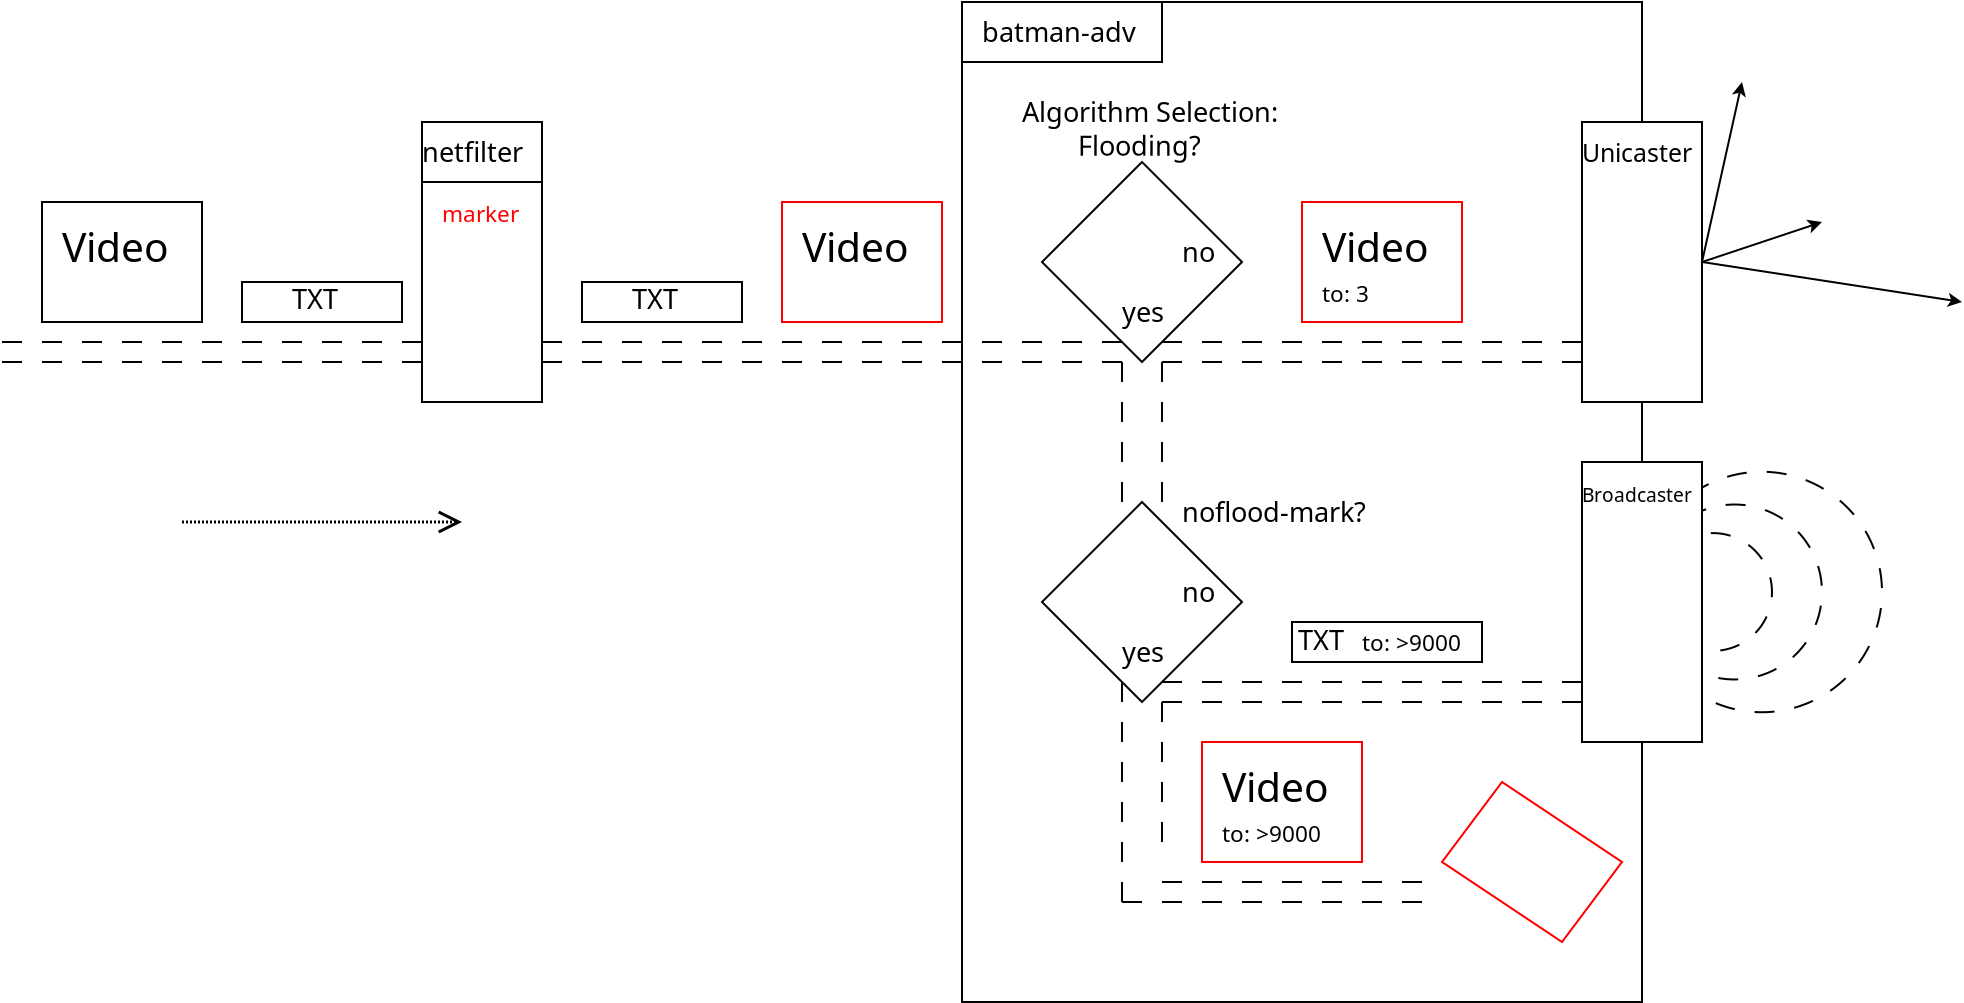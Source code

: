 <?xml version="1.0" encoding="UTF-8"?>
<dia:diagram xmlns:dia="http://www.lysator.liu.se/~alla/dia/">
  <dia:layer name="batman-adv" visible="true" connectable="true">
    <dia:object type="Standard - Box" version="0" id="O0">
      <dia:attribute name="obj_pos">
        <dia:point val="39,13"/>
      </dia:attribute>
      <dia:attribute name="obj_bb">
        <dia:rectangle val="38.95,12.95;47.05,19.05"/>
      </dia:attribute>
      <dia:attribute name="elem_corner">
        <dia:point val="39,13"/>
      </dia:attribute>
      <dia:attribute name="elem_width">
        <dia:real val="8"/>
      </dia:attribute>
      <dia:attribute name="elem_height">
        <dia:real val="6"/>
      </dia:attribute>
      <dia:attribute name="border_color">
        <dia:color val="#ff0000ff"/>
      </dia:attribute>
      <dia:attribute name="show_background">
        <dia:boolean val="true"/>
      </dia:attribute>
    </dia:object>
    <dia:object type="Standard - Arc" version="0" id="O1">
      <dia:attribute name="obj_pos">
        <dia:point val="84,35"/>
      </dia:attribute>
      <dia:attribute name="obj_bb">
        <dia:rectangle val="83.95,29.506;88.55,35.494"/>
      </dia:attribute>
      <dia:attribute name="conn_endpoints">
        <dia:point val="84,35"/>
        <dia:point val="84,30"/>
      </dia:attribute>
      <dia:attribute name="curve_distance">
        <dia:real val="4.5"/>
      </dia:attribute>
      <dia:attribute name="line_style">
        <dia:enum val="1"/>
      </dia:attribute>
    </dia:object>
    <dia:object type="Standard - Arc" version="0" id="O2">
      <dia:attribute name="obj_pos">
        <dia:point val="84,36"/>
      </dia:attribute>
      <dia:attribute name="obj_bb">
        <dia:rectangle val="83.95,28.075;91.05,36.925"/>
      </dia:attribute>
      <dia:attribute name="conn_endpoints">
        <dia:point val="84,36"/>
        <dia:point val="84,29"/>
      </dia:attribute>
      <dia:attribute name="curve_distance">
        <dia:real val="7"/>
      </dia:attribute>
      <dia:attribute name="line_style">
        <dia:enum val="1"/>
      </dia:attribute>
    </dia:object>
    <dia:object type="Standard - Arc" version="0" id="O3">
      <dia:attribute name="obj_pos">
        <dia:point val="84,37"/>
      </dia:attribute>
      <dia:attribute name="obj_bb">
        <dia:rectangle val="83.95,26.438;94.05,38.562"/>
      </dia:attribute>
      <dia:attribute name="conn_endpoints">
        <dia:point val="84,37"/>
        <dia:point val="84,28"/>
      </dia:attribute>
      <dia:attribute name="curve_distance">
        <dia:real val="10"/>
      </dia:attribute>
      <dia:attribute name="line_style">
        <dia:enum val="1"/>
      </dia:attribute>
    </dia:object>
    <dia:object type="Standard - Box" version="0" id="O4">
      <dia:attribute name="obj_pos">
        <dia:point val="48,3"/>
      </dia:attribute>
      <dia:attribute name="obj_bb">
        <dia:rectangle val="47.95,2.95;82.05,53.05"/>
      </dia:attribute>
      <dia:attribute name="elem_corner">
        <dia:point val="48,3"/>
      </dia:attribute>
      <dia:attribute name="elem_width">
        <dia:real val="34"/>
      </dia:attribute>
      <dia:attribute name="elem_height">
        <dia:real val="50"/>
      </dia:attribute>
      <dia:attribute name="show_background">
        <dia:boolean val="false"/>
      </dia:attribute>
    </dia:object>
    <dia:object type="Standard - Text" version="1" id="O5">
      <dia:attribute name="obj_pos">
        <dia:point val="65,28"/>
      </dia:attribute>
      <dia:attribute name="obj_bb">
        <dia:rectangle val="65,27.405;65,28.152"/>
      </dia:attribute>
      <dia:attribute name="text">
        <dia:composite type="text">
          <dia:attribute name="string">
            <dia:string>##</dia:string>
          </dia:attribute>
          <dia:attribute name="font">
            <dia:font family="sans" style="0" name="Helvetica"/>
          </dia:attribute>
          <dia:attribute name="height">
            <dia:real val="0.8"/>
          </dia:attribute>
          <dia:attribute name="pos">
            <dia:point val="65,28"/>
          </dia:attribute>
          <dia:attribute name="color">
            <dia:color val="#000000ff"/>
          </dia:attribute>
          <dia:attribute name="alignment">
            <dia:enum val="0"/>
          </dia:attribute>
        </dia:composite>
      </dia:attribute>
      <dia:attribute name="valign">
        <dia:enum val="3"/>
      </dia:attribute>
      <dia:connections>
        <dia:connection handle="0" to="O4" connection="8"/>
      </dia:connections>
    </dia:object>
    <dia:object type="Standard - Box" version="0" id="O6">
      <dia:attribute name="obj_pos">
        <dia:point val="21,9"/>
      </dia:attribute>
      <dia:attribute name="obj_bb">
        <dia:rectangle val="20.95,8.95;27.05,23.05"/>
      </dia:attribute>
      <dia:attribute name="elem_corner">
        <dia:point val="21,9"/>
      </dia:attribute>
      <dia:attribute name="elem_width">
        <dia:real val="6"/>
      </dia:attribute>
      <dia:attribute name="elem_height">
        <dia:real val="14"/>
      </dia:attribute>
      <dia:attribute name="show_background">
        <dia:boolean val="true"/>
      </dia:attribute>
    </dia:object>
    <dia:object type="Standard - Box" version="0" id="O7">
      <dia:attribute name="obj_pos">
        <dia:point val="79,9"/>
      </dia:attribute>
      <dia:attribute name="obj_bb">
        <dia:rectangle val="78.95,8.95;85.05,23.05"/>
      </dia:attribute>
      <dia:attribute name="elem_corner">
        <dia:point val="79,9"/>
      </dia:attribute>
      <dia:attribute name="elem_width">
        <dia:real val="6"/>
      </dia:attribute>
      <dia:attribute name="elem_height">
        <dia:real val="14"/>
      </dia:attribute>
      <dia:attribute name="show_background">
        <dia:boolean val="true"/>
      </dia:attribute>
    </dia:object>
    <dia:object type="Standard - Box" version="0" id="O8">
      <dia:attribute name="obj_pos">
        <dia:point val="79,26"/>
      </dia:attribute>
      <dia:attribute name="obj_bb">
        <dia:rectangle val="78.95,25.95;85.05,40.05"/>
      </dia:attribute>
      <dia:attribute name="elem_corner">
        <dia:point val="79,26"/>
      </dia:attribute>
      <dia:attribute name="elem_width">
        <dia:real val="6"/>
      </dia:attribute>
      <dia:attribute name="elem_height">
        <dia:real val="14"/>
      </dia:attribute>
      <dia:attribute name="show_background">
        <dia:boolean val="true"/>
      </dia:attribute>
    </dia:object>
    <dia:object type="Standard - Box" version="0" id="O9">
      <dia:attribute name="obj_pos">
        <dia:point val="65,13"/>
      </dia:attribute>
      <dia:attribute name="obj_bb">
        <dia:rectangle val="64.95,12.95;73.05,19.05"/>
      </dia:attribute>
      <dia:attribute name="elem_corner">
        <dia:point val="65,13"/>
      </dia:attribute>
      <dia:attribute name="elem_width">
        <dia:real val="8"/>
      </dia:attribute>
      <dia:attribute name="elem_height">
        <dia:real val="6"/>
      </dia:attribute>
      <dia:attribute name="border_color">
        <dia:color val="#ff0000ff"/>
      </dia:attribute>
      <dia:attribute name="show_background">
        <dia:boolean val="true"/>
      </dia:attribute>
    </dia:object>
    <dia:object type="Standard - Box" version="0" id="O10">
      <dia:attribute name="obj_pos">
        <dia:point val="60,40"/>
      </dia:attribute>
      <dia:attribute name="obj_bb">
        <dia:rectangle val="59.95,39.95;68.05,46.05"/>
      </dia:attribute>
      <dia:attribute name="elem_corner">
        <dia:point val="60,40"/>
      </dia:attribute>
      <dia:attribute name="elem_width">
        <dia:real val="8"/>
      </dia:attribute>
      <dia:attribute name="elem_height">
        <dia:real val="6"/>
      </dia:attribute>
      <dia:attribute name="border_color">
        <dia:color val="#ff0000ff"/>
      </dia:attribute>
      <dia:attribute name="show_background">
        <dia:boolean val="true"/>
      </dia:attribute>
    </dia:object>
  </dia:layer>
  <dia:layer name="Background" visible="true" connectable="true" active="true">
    <dia:object type="Standard - Box" version="0" id="O11">
      <dia:attribute name="obj_pos">
        <dia:point val="2,13"/>
      </dia:attribute>
      <dia:attribute name="obj_bb">
        <dia:rectangle val="1.95,12.95;10.05,19.05"/>
      </dia:attribute>
      <dia:attribute name="elem_corner">
        <dia:point val="2,13"/>
      </dia:attribute>
      <dia:attribute name="elem_width">
        <dia:real val="8"/>
      </dia:attribute>
      <dia:attribute name="elem_height">
        <dia:real val="6"/>
      </dia:attribute>
      <dia:attribute name="show_background">
        <dia:boolean val="true"/>
      </dia:attribute>
    </dia:object>
    <dia:object type="Standard - Box" version="0" id="O12">
      <dia:attribute name="obj_pos">
        <dia:point val="48,3"/>
      </dia:attribute>
      <dia:attribute name="obj_bb">
        <dia:rectangle val="47.95,2.95;58.05,6.05"/>
      </dia:attribute>
      <dia:attribute name="elem_corner">
        <dia:point val="48,3"/>
      </dia:attribute>
      <dia:attribute name="elem_width">
        <dia:real val="10"/>
      </dia:attribute>
      <dia:attribute name="elem_height">
        <dia:real val="3"/>
      </dia:attribute>
      <dia:attribute name="show_background">
        <dia:boolean val="true"/>
      </dia:attribute>
    </dia:object>
    <dia:object type="Standard - Line" version="0" id="O13">
      <dia:attribute name="obj_pos">
        <dia:point val="0,20"/>
      </dia:attribute>
      <dia:attribute name="obj_bb">
        <dia:rectangle val="-0.05,19.95;21.05,20.05"/>
      </dia:attribute>
      <dia:attribute name="conn_endpoints">
        <dia:point val="0,20"/>
        <dia:point val="21,20"/>
      </dia:attribute>
      <dia:attribute name="numcp">
        <dia:int val="1"/>
      </dia:attribute>
      <dia:attribute name="line_style">
        <dia:enum val="1"/>
      </dia:attribute>
    </dia:object>
    <dia:object type="Standard - Line" version="0" id="O14">
      <dia:attribute name="obj_pos">
        <dia:point val="0,21"/>
      </dia:attribute>
      <dia:attribute name="obj_bb">
        <dia:rectangle val="-0.05,20.95;21.05,21.05"/>
      </dia:attribute>
      <dia:attribute name="conn_endpoints">
        <dia:point val="0,21"/>
        <dia:point val="21,21"/>
      </dia:attribute>
      <dia:attribute name="numcp">
        <dia:int val="1"/>
      </dia:attribute>
      <dia:attribute name="line_style">
        <dia:enum val="1"/>
      </dia:attribute>
    </dia:object>
    <dia:object type="Standard - Polygon" version="0" id="O15">
      <dia:attribute name="obj_pos">
        <dia:point val="72,46"/>
      </dia:attribute>
      <dia:attribute name="obj_bb">
        <dia:rectangle val="71.928,41.932;81.072,50.068"/>
      </dia:attribute>
      <dia:attribute name="poly_points">
        <dia:point val="72,46"/>
        <dia:point val="78,50"/>
        <dia:point val="81,46"/>
        <dia:point val="75,42"/>
      </dia:attribute>
      <dia:attribute name="line_color">
        <dia:color val="#ff0000ff"/>
      </dia:attribute>
      <dia:attribute name="show_background">
        <dia:boolean val="true"/>
      </dia:attribute>
    </dia:object>
    <dia:object type="Standard - Text" version="1" id="O16">
      <dia:attribute name="obj_pos">
        <dia:point val="40,16"/>
      </dia:attribute>
      <dia:attribute name="obj_bb">
        <dia:rectangle val="40,14.113;45.693,16.48"/>
      </dia:attribute>
      <dia:attribute name="text">
        <dia:composite type="text">
          <dia:attribute name="string">
            <dia:string>#Video#</dia:string>
          </dia:attribute>
          <dia:attribute name="font">
            <dia:font family="sans" style="0" name="Helvetica"/>
          </dia:attribute>
          <dia:attribute name="height">
            <dia:real val="2.54"/>
          </dia:attribute>
          <dia:attribute name="pos">
            <dia:point val="40,16"/>
          </dia:attribute>
          <dia:attribute name="color">
            <dia:color val="#000000ff"/>
          </dia:attribute>
          <dia:attribute name="alignment">
            <dia:enum val="0"/>
          </dia:attribute>
        </dia:composite>
      </dia:attribute>
      <dia:attribute name="valign">
        <dia:enum val="3"/>
      </dia:attribute>
    </dia:object>
    <dia:object type="Standard - Line" version="0" id="O17">
      <dia:attribute name="obj_pos">
        <dia:point val="85,16"/>
      </dia:attribute>
      <dia:attribute name="obj_bb">
        <dia:rectangle val="84.94,6.94;87.196,16.06"/>
      </dia:attribute>
      <dia:attribute name="conn_endpoints">
        <dia:point val="85,16"/>
        <dia:point val="87,7"/>
      </dia:attribute>
      <dia:attribute name="numcp">
        <dia:int val="1"/>
      </dia:attribute>
      <dia:attribute name="end_arrow">
        <dia:enum val="22"/>
      </dia:attribute>
      <dia:attribute name="end_arrow_length">
        <dia:real val="0.5"/>
      </dia:attribute>
      <dia:attribute name="end_arrow_width">
        <dia:real val="0.5"/>
      </dia:attribute>
      <dia:connections>
        <dia:connection handle="0" to="O7" connection="4"/>
      </dia:connections>
    </dia:object>
    <dia:object type="Standard - Line" version="0" id="O18">
      <dia:attribute name="obj_pos">
        <dia:point val="85,16"/>
      </dia:attribute>
      <dia:attribute name="obj_bb">
        <dia:rectangle val="84.937,13.886;91.063,16.063"/>
      </dia:attribute>
      <dia:attribute name="conn_endpoints">
        <dia:point val="85,16"/>
        <dia:point val="91,14"/>
      </dia:attribute>
      <dia:attribute name="numcp">
        <dia:int val="1"/>
      </dia:attribute>
      <dia:attribute name="end_arrow">
        <dia:enum val="22"/>
      </dia:attribute>
      <dia:attribute name="end_arrow_length">
        <dia:real val="0.5"/>
      </dia:attribute>
      <dia:attribute name="end_arrow_width">
        <dia:real val="0.5"/>
      </dia:attribute>
      <dia:connections>
        <dia:connection handle="0" to="O7" connection="4"/>
      </dia:connections>
    </dia:object>
    <dia:object type="Standard - Line" version="0" id="O19">
      <dia:attribute name="obj_pos">
        <dia:point val="85,16"/>
      </dia:attribute>
      <dia:attribute name="obj_bb">
        <dia:rectangle val="84.943,15.943;98.057,18.248"/>
      </dia:attribute>
      <dia:attribute name="conn_endpoints">
        <dia:point val="85,16"/>
        <dia:point val="98,18"/>
      </dia:attribute>
      <dia:attribute name="numcp">
        <dia:int val="1"/>
      </dia:attribute>
      <dia:attribute name="end_arrow">
        <dia:enum val="22"/>
      </dia:attribute>
      <dia:attribute name="end_arrow_length">
        <dia:real val="0.5"/>
      </dia:attribute>
      <dia:attribute name="end_arrow_width">
        <dia:real val="0.5"/>
      </dia:attribute>
      <dia:connections>
        <dia:connection handle="0" to="O7" connection="4"/>
      </dia:connections>
    </dia:object>
    <dia:object type="Standard - Polygon" version="0" id="O20">
      <dia:attribute name="obj_pos">
        <dia:point val="52,16"/>
      </dia:attribute>
      <dia:attribute name="obj_bb">
        <dia:rectangle val="51.929,10.929;62.071,21.071"/>
      </dia:attribute>
      <dia:attribute name="poly_points">
        <dia:point val="52,16"/>
        <dia:point val="57,21"/>
        <dia:point val="62,16"/>
        <dia:point val="57,11"/>
      </dia:attribute>
      <dia:attribute name="show_background">
        <dia:boolean val="true"/>
      </dia:attribute>
    </dia:object>
    <dia:object type="Standard - Text" version="1" id="O21">
      <dia:attribute name="obj_pos">
        <dia:point val="51,9"/>
      </dia:attribute>
      <dia:attribute name="obj_bb">
        <dia:rectangle val="51,7.703;64.807,11.092"/>
      </dia:attribute>
      <dia:attribute name="text">
        <dia:composite type="text">
          <dia:attribute name="string">
            <dia:string>#Algorithm Selection:
        Flooding?#</dia:string>
          </dia:attribute>
          <dia:attribute name="font">
            <dia:font family="sans" style="0" name="Helvetica"/>
          </dia:attribute>
          <dia:attribute name="height">
            <dia:real val="1.693"/>
          </dia:attribute>
          <dia:attribute name="pos">
            <dia:point val="51,9"/>
          </dia:attribute>
          <dia:attribute name="color">
            <dia:color val="#000000ff"/>
          </dia:attribute>
          <dia:attribute name="alignment">
            <dia:enum val="0"/>
          </dia:attribute>
        </dia:composite>
      </dia:attribute>
      <dia:attribute name="valign">
        <dia:enum val="3"/>
      </dia:attribute>
    </dia:object>
    <dia:object type="Standard - Line" version="0" id="O22">
      <dia:attribute name="obj_pos">
        <dia:point val="27,20"/>
      </dia:attribute>
      <dia:attribute name="obj_bb">
        <dia:rectangle val="26.95,19.95;56.05,20.05"/>
      </dia:attribute>
      <dia:attribute name="conn_endpoints">
        <dia:point val="27,20"/>
        <dia:point val="56,20"/>
      </dia:attribute>
      <dia:attribute name="numcp">
        <dia:int val="1"/>
      </dia:attribute>
      <dia:attribute name="line_style">
        <dia:enum val="1"/>
      </dia:attribute>
    </dia:object>
    <dia:object type="Standard - Line" version="0" id="O23">
      <dia:attribute name="obj_pos">
        <dia:point val="27,21"/>
      </dia:attribute>
      <dia:attribute name="obj_bb">
        <dia:rectangle val="26.95,20.95;56.05,21.05"/>
      </dia:attribute>
      <dia:attribute name="conn_endpoints">
        <dia:point val="27,21"/>
        <dia:point val="56,21"/>
      </dia:attribute>
      <dia:attribute name="numcp">
        <dia:int val="1"/>
      </dia:attribute>
      <dia:attribute name="line_style">
        <dia:enum val="1"/>
      </dia:attribute>
    </dia:object>
    <dia:object type="Standard - Line" version="0" id="O24">
      <dia:attribute name="obj_pos">
        <dia:point val="58,21"/>
      </dia:attribute>
      <dia:attribute name="obj_bb">
        <dia:rectangle val="57.95,20.95;79.05,21.05"/>
      </dia:attribute>
      <dia:attribute name="conn_endpoints">
        <dia:point val="58,21"/>
        <dia:point val="79,21"/>
      </dia:attribute>
      <dia:attribute name="numcp">
        <dia:int val="1"/>
      </dia:attribute>
      <dia:attribute name="line_style">
        <dia:enum val="1"/>
      </dia:attribute>
    </dia:object>
    <dia:object type="Standard - Line" version="0" id="O25">
      <dia:attribute name="obj_pos">
        <dia:point val="58,20"/>
      </dia:attribute>
      <dia:attribute name="obj_bb">
        <dia:rectangle val="57.95,19.95;79.05,20.05"/>
      </dia:attribute>
      <dia:attribute name="conn_endpoints">
        <dia:point val="58,20"/>
        <dia:point val="79,20"/>
      </dia:attribute>
      <dia:attribute name="numcp">
        <dia:int val="1"/>
      </dia:attribute>
      <dia:attribute name="line_style">
        <dia:enum val="1"/>
      </dia:attribute>
    </dia:object>
    <dia:object type="Standard - Text" version="1" id="O26">
      <dia:attribute name="obj_pos">
        <dia:point val="21,11"/>
      </dia:attribute>
      <dia:attribute name="obj_bb">
        <dia:rectangle val="21,9.742;26.37,11.32"/>
      </dia:attribute>
      <dia:attribute name="text">
        <dia:composite type="text">
          <dia:attribute name="string">
            <dia:string>#netfilter#</dia:string>
          </dia:attribute>
          <dia:attribute name="font">
            <dia:font family="sans" style="0" name="Helvetica"/>
          </dia:attribute>
          <dia:attribute name="height">
            <dia:real val="1.693"/>
          </dia:attribute>
          <dia:attribute name="pos">
            <dia:point val="21,11"/>
          </dia:attribute>
          <dia:attribute name="color">
            <dia:color val="#000000ff"/>
          </dia:attribute>
          <dia:attribute name="alignment">
            <dia:enum val="0"/>
          </dia:attribute>
        </dia:composite>
      </dia:attribute>
      <dia:attribute name="valign">
        <dia:enum val="3"/>
      </dia:attribute>
    </dia:object>
    <dia:object type="Standard - Text" version="1" id="O27">
      <dia:attribute name="obj_pos">
        <dia:point val="59,16"/>
      </dia:attribute>
      <dia:attribute name="obj_bb">
        <dia:rectangle val="59,14.742;60.688,16.32"/>
      </dia:attribute>
      <dia:attribute name="text">
        <dia:composite type="text">
          <dia:attribute name="string">
            <dia:string>#no#</dia:string>
          </dia:attribute>
          <dia:attribute name="font">
            <dia:font family="sans" style="0" name="Helvetica"/>
          </dia:attribute>
          <dia:attribute name="height">
            <dia:real val="1.693"/>
          </dia:attribute>
          <dia:attribute name="pos">
            <dia:point val="59,16"/>
          </dia:attribute>
          <dia:attribute name="color">
            <dia:color val="#000000ff"/>
          </dia:attribute>
          <dia:attribute name="alignment">
            <dia:enum val="0"/>
          </dia:attribute>
        </dia:composite>
      </dia:attribute>
      <dia:attribute name="valign">
        <dia:enum val="3"/>
      </dia:attribute>
    </dia:object>
    <dia:object type="Standard - Text" version="1" id="O28">
      <dia:attribute name="obj_pos">
        <dia:point val="56,19"/>
      </dia:attribute>
      <dia:attribute name="obj_bb">
        <dia:rectangle val="56,17.703;58.379,19.399"/>
      </dia:attribute>
      <dia:attribute name="text">
        <dia:composite type="text">
          <dia:attribute name="string">
            <dia:string>#yes#</dia:string>
          </dia:attribute>
          <dia:attribute name="font">
            <dia:font family="sans" style="0" name="Helvetica"/>
          </dia:attribute>
          <dia:attribute name="height">
            <dia:real val="1.693"/>
          </dia:attribute>
          <dia:attribute name="pos">
            <dia:point val="56,19"/>
          </dia:attribute>
          <dia:attribute name="color">
            <dia:color val="#000000ff"/>
          </dia:attribute>
          <dia:attribute name="alignment">
            <dia:enum val="0"/>
          </dia:attribute>
        </dia:composite>
      </dia:attribute>
      <dia:attribute name="valign">
        <dia:enum val="3"/>
      </dia:attribute>
    </dia:object>
    <dia:object type="Standard - Polygon" version="0" id="O29">
      <dia:attribute name="obj_pos">
        <dia:point val="52,33"/>
      </dia:attribute>
      <dia:attribute name="obj_bb">
        <dia:rectangle val="51.929,27.929;62.071,38.071"/>
      </dia:attribute>
      <dia:attribute name="poly_points">
        <dia:point val="52,33"/>
        <dia:point val="57,38"/>
        <dia:point val="62,33"/>
        <dia:point val="57,28"/>
      </dia:attribute>
      <dia:attribute name="show_background">
        <dia:boolean val="true"/>
      </dia:attribute>
    </dia:object>
    <dia:object type="Standard - Line" version="0" id="O30">
      <dia:attribute name="obj_pos">
        <dia:point val="58,37"/>
      </dia:attribute>
      <dia:attribute name="obj_bb">
        <dia:rectangle val="57.95,36.95;79.05,37.05"/>
      </dia:attribute>
      <dia:attribute name="conn_endpoints">
        <dia:point val="58,37"/>
        <dia:point val="79,37"/>
      </dia:attribute>
      <dia:attribute name="numcp">
        <dia:int val="1"/>
      </dia:attribute>
      <dia:attribute name="line_style">
        <dia:enum val="1"/>
      </dia:attribute>
    </dia:object>
    <dia:object type="Standard - Line" version="0" id="O31">
      <dia:attribute name="obj_pos">
        <dia:point val="58,38"/>
      </dia:attribute>
      <dia:attribute name="obj_bb">
        <dia:rectangle val="57.95,37.95;79.05,38.05"/>
      </dia:attribute>
      <dia:attribute name="conn_endpoints">
        <dia:point val="58,38"/>
        <dia:point val="79,38"/>
      </dia:attribute>
      <dia:attribute name="numcp">
        <dia:int val="1"/>
      </dia:attribute>
      <dia:attribute name="line_style">
        <dia:enum val="1"/>
      </dia:attribute>
    </dia:object>
    <dia:object type="Standard - Line" version="0" id="O32">
      <dia:attribute name="obj_pos">
        <dia:point val="56,48"/>
      </dia:attribute>
      <dia:attribute name="obj_bb">
        <dia:rectangle val="55.95,47.95;71.05,48.05"/>
      </dia:attribute>
      <dia:attribute name="conn_endpoints">
        <dia:point val="56,48"/>
        <dia:point val="71,48"/>
      </dia:attribute>
      <dia:attribute name="numcp">
        <dia:int val="1"/>
      </dia:attribute>
      <dia:attribute name="line_style">
        <dia:enum val="1"/>
      </dia:attribute>
    </dia:object>
    <dia:object type="Standard - Line" version="0" id="O33">
      <dia:attribute name="obj_pos">
        <dia:point val="58,47"/>
      </dia:attribute>
      <dia:attribute name="obj_bb">
        <dia:rectangle val="57.95,46.95;71.05,47.05"/>
      </dia:attribute>
      <dia:attribute name="conn_endpoints">
        <dia:point val="58,47"/>
        <dia:point val="71,47"/>
      </dia:attribute>
      <dia:attribute name="numcp">
        <dia:int val="1"/>
      </dia:attribute>
      <dia:attribute name="line_style">
        <dia:enum val="1"/>
      </dia:attribute>
    </dia:object>
    <dia:object type="Standard - Text" version="1" id="O34">
      <dia:attribute name="obj_pos">
        <dia:point val="79,11"/>
      </dia:attribute>
      <dia:attribute name="obj_bb">
        <dia:rectangle val="79,9.845;84.897,11.295"/>
      </dia:attribute>
      <dia:attribute name="text">
        <dia:composite type="text">
          <dia:attribute name="string">
            <dia:string>#Unicaster#</dia:string>
          </dia:attribute>
          <dia:attribute name="font">
            <dia:font family="sans" style="0" name="Helvetica"/>
          </dia:attribute>
          <dia:attribute name="height">
            <dia:real val="1.552"/>
          </dia:attribute>
          <dia:attribute name="pos">
            <dia:point val="79,11"/>
          </dia:attribute>
          <dia:attribute name="color">
            <dia:color val="#000000ff"/>
          </dia:attribute>
          <dia:attribute name="alignment">
            <dia:enum val="0"/>
          </dia:attribute>
        </dia:composite>
      </dia:attribute>
      <dia:attribute name="valign">
        <dia:enum val="3"/>
      </dia:attribute>
    </dia:object>
    <dia:object type="Standard - Text" version="1" id="O35">
      <dia:attribute name="obj_pos">
        <dia:point val="79,28"/>
      </dia:attribute>
      <dia:attribute name="obj_bb">
        <dia:rectangle val="79,27.108;84.793,28.227"/>
      </dia:attribute>
      <dia:attribute name="text">
        <dia:composite type="text">
          <dia:attribute name="string">
            <dia:string>#Broadcaster#</dia:string>
          </dia:attribute>
          <dia:attribute name="font">
            <dia:font family="sans" style="0" name="Helvetica"/>
          </dia:attribute>
          <dia:attribute name="height">
            <dia:real val="1.199"/>
          </dia:attribute>
          <dia:attribute name="pos">
            <dia:point val="79,28"/>
          </dia:attribute>
          <dia:attribute name="color">
            <dia:color val="#000000ff"/>
          </dia:attribute>
          <dia:attribute name="alignment">
            <dia:enum val="0"/>
          </dia:attribute>
        </dia:composite>
      </dia:attribute>
      <dia:attribute name="valign">
        <dia:enum val="3"/>
      </dia:attribute>
    </dia:object>
    <dia:object type="Standard - Line" version="0" id="O36">
      <dia:attribute name="obj_pos">
        <dia:point val="56,21"/>
      </dia:attribute>
      <dia:attribute name="obj_bb">
        <dia:rectangle val="55.95,20.95;56.05,29.05"/>
      </dia:attribute>
      <dia:attribute name="conn_endpoints">
        <dia:point val="56,21"/>
        <dia:point val="56,29"/>
      </dia:attribute>
      <dia:attribute name="numcp">
        <dia:int val="1"/>
      </dia:attribute>
      <dia:attribute name="line_style">
        <dia:enum val="1"/>
      </dia:attribute>
    </dia:object>
    <dia:object type="Standard - Line" version="0" id="O37">
      <dia:attribute name="obj_pos">
        <dia:point val="58,21"/>
      </dia:attribute>
      <dia:attribute name="obj_bb">
        <dia:rectangle val="57.95,20.95;58.05,29.05"/>
      </dia:attribute>
      <dia:attribute name="conn_endpoints">
        <dia:point val="58,21"/>
        <dia:point val="58,29"/>
      </dia:attribute>
      <dia:attribute name="numcp">
        <dia:int val="1"/>
      </dia:attribute>
      <dia:attribute name="line_style">
        <dia:enum val="1"/>
      </dia:attribute>
    </dia:object>
    <dia:object type="Standard - Line" version="0" id="O38">
      <dia:attribute name="obj_pos">
        <dia:point val="58,38"/>
      </dia:attribute>
      <dia:attribute name="obj_bb">
        <dia:rectangle val="57.95,37.95;58.05,46.05"/>
      </dia:attribute>
      <dia:attribute name="conn_endpoints">
        <dia:point val="58,38"/>
        <dia:point val="58,46"/>
      </dia:attribute>
      <dia:attribute name="numcp">
        <dia:int val="1"/>
      </dia:attribute>
      <dia:attribute name="line_style">
        <dia:enum val="1"/>
      </dia:attribute>
    </dia:object>
    <dia:object type="Standard - Line" version="0" id="O39">
      <dia:attribute name="obj_pos">
        <dia:point val="56,37"/>
      </dia:attribute>
      <dia:attribute name="obj_bb">
        <dia:rectangle val="55.95,36.95;56.05,48.05"/>
      </dia:attribute>
      <dia:attribute name="conn_endpoints">
        <dia:point val="56,37"/>
        <dia:point val="56,48"/>
      </dia:attribute>
      <dia:attribute name="numcp">
        <dia:int val="1"/>
      </dia:attribute>
      <dia:attribute name="line_style">
        <dia:enum val="1"/>
      </dia:attribute>
    </dia:object>
    <dia:object type="Standard - Text" version="1" id="O40">
      <dia:attribute name="obj_pos">
        <dia:point val="59,29"/>
      </dia:attribute>
      <dia:attribute name="obj_bb">
        <dia:rectangle val="59,27.742;68.763,29.32"/>
      </dia:attribute>
      <dia:attribute name="text">
        <dia:composite type="text">
          <dia:attribute name="string">
            <dia:string>#noflood-mark?#</dia:string>
          </dia:attribute>
          <dia:attribute name="font">
            <dia:font family="sans" style="0" name="Helvetica"/>
          </dia:attribute>
          <dia:attribute name="height">
            <dia:real val="1.693"/>
          </dia:attribute>
          <dia:attribute name="pos">
            <dia:point val="59,29"/>
          </dia:attribute>
          <dia:attribute name="color">
            <dia:color val="#000000ff"/>
          </dia:attribute>
          <dia:attribute name="alignment">
            <dia:enum val="0"/>
          </dia:attribute>
        </dia:composite>
      </dia:attribute>
      <dia:attribute name="valign">
        <dia:enum val="3"/>
      </dia:attribute>
    </dia:object>
    <dia:object type="Standard - Text" version="1" id="O41">
      <dia:attribute name="obj_pos">
        <dia:point val="59,33"/>
      </dia:attribute>
      <dia:attribute name="obj_bb">
        <dia:rectangle val="58.961,31.703;60.688,33.399"/>
      </dia:attribute>
      <dia:attribute name="text">
        <dia:composite type="text">
          <dia:attribute name="string">
            <dia:string>#no#</dia:string>
          </dia:attribute>
          <dia:attribute name="font">
            <dia:font family="sans" style="0" name="Helvetica"/>
          </dia:attribute>
          <dia:attribute name="height">
            <dia:real val="1.693"/>
          </dia:attribute>
          <dia:attribute name="pos">
            <dia:point val="59,33"/>
          </dia:attribute>
          <dia:attribute name="color">
            <dia:color val="#000000ff"/>
          </dia:attribute>
          <dia:attribute name="alignment">
            <dia:enum val="0"/>
          </dia:attribute>
        </dia:composite>
      </dia:attribute>
      <dia:attribute name="valign">
        <dia:enum val="3"/>
      </dia:attribute>
    </dia:object>
    <dia:object type="Standard - Text" version="1" id="O42">
      <dia:attribute name="obj_pos">
        <dia:point val="56,36"/>
      </dia:attribute>
      <dia:attribute name="obj_bb">
        <dia:rectangle val="55.961,34.703;58.34,36.399"/>
      </dia:attribute>
      <dia:attribute name="text">
        <dia:composite type="text">
          <dia:attribute name="string">
            <dia:string>#yes#</dia:string>
          </dia:attribute>
          <dia:attribute name="font">
            <dia:font family="sans" style="0" name="Helvetica"/>
          </dia:attribute>
          <dia:attribute name="height">
            <dia:real val="1.693"/>
          </dia:attribute>
          <dia:attribute name="pos">
            <dia:point val="56,36"/>
          </dia:attribute>
          <dia:attribute name="color">
            <dia:color val="#000000ff"/>
          </dia:attribute>
          <dia:attribute name="alignment">
            <dia:enum val="0"/>
          </dia:attribute>
        </dia:composite>
      </dia:attribute>
      <dia:attribute name="valign">
        <dia:enum val="3"/>
      </dia:attribute>
    </dia:object>
    <dia:object type="Standard - Text" version="1" id="O43">
      <dia:attribute name="obj_pos">
        <dia:point val="49,5"/>
      </dia:attribute>
      <dia:attribute name="obj_bb">
        <dia:rectangle val="49,3.743;57.21,5.32"/>
      </dia:attribute>
      <dia:attribute name="text">
        <dia:composite type="text">
          <dia:attribute name="string">
            <dia:string>#batman-adv#</dia:string>
          </dia:attribute>
          <dia:attribute name="font">
            <dia:font family="sans" style="0" name="Helvetica"/>
          </dia:attribute>
          <dia:attribute name="height">
            <dia:real val="1.693"/>
          </dia:attribute>
          <dia:attribute name="pos">
            <dia:point val="49,5"/>
          </dia:attribute>
          <dia:attribute name="color">
            <dia:color val="#000000ff"/>
          </dia:attribute>
          <dia:attribute name="alignment">
            <dia:enum val="0"/>
          </dia:attribute>
        </dia:composite>
      </dia:attribute>
      <dia:attribute name="valign">
        <dia:enum val="3"/>
      </dia:attribute>
    </dia:object>
    <dia:object type="Standard - Line" version="0" id="O44">
      <dia:attribute name="obj_pos">
        <dia:point val="21,12"/>
      </dia:attribute>
      <dia:attribute name="obj_bb">
        <dia:rectangle val="20.95,11.95;27.05,12.05"/>
      </dia:attribute>
      <dia:attribute name="conn_endpoints">
        <dia:point val="21,12"/>
        <dia:point val="27,12"/>
      </dia:attribute>
      <dia:attribute name="numcp">
        <dia:int val="1"/>
      </dia:attribute>
    </dia:object>
    <dia:object type="Standard - Text" version="1" id="O45">
      <dia:attribute name="obj_pos">
        <dia:point val="3,16"/>
      </dia:attribute>
      <dia:attribute name="obj_bb">
        <dia:rectangle val="3,14.113;8.693,16.48"/>
      </dia:attribute>
      <dia:attribute name="text">
        <dia:composite type="text">
          <dia:attribute name="string">
            <dia:string>#Video#</dia:string>
          </dia:attribute>
          <dia:attribute name="font">
            <dia:font family="sans" style="0" name="Helvetica"/>
          </dia:attribute>
          <dia:attribute name="height">
            <dia:real val="2.54"/>
          </dia:attribute>
          <dia:attribute name="pos">
            <dia:point val="3,16"/>
          </dia:attribute>
          <dia:attribute name="color">
            <dia:color val="#000000ff"/>
          </dia:attribute>
          <dia:attribute name="alignment">
            <dia:enum val="0"/>
          </dia:attribute>
        </dia:composite>
      </dia:attribute>
      <dia:attribute name="valign">
        <dia:enum val="3"/>
      </dia:attribute>
    </dia:object>
    <dia:object type="Standard - Box" version="0" id="O46">
      <dia:attribute name="obj_pos">
        <dia:point val="12,17"/>
      </dia:attribute>
      <dia:attribute name="obj_bb">
        <dia:rectangle val="11.95,16.95;20.05,19.05"/>
      </dia:attribute>
      <dia:attribute name="elem_corner">
        <dia:point val="12,17"/>
      </dia:attribute>
      <dia:attribute name="elem_width">
        <dia:real val="8"/>
      </dia:attribute>
      <dia:attribute name="elem_height">
        <dia:real val="2"/>
      </dia:attribute>
      <dia:attribute name="show_background">
        <dia:boolean val="true"/>
      </dia:attribute>
    </dia:object>
    <dia:object type="Standard - Text" version="1" id="O47">
      <dia:attribute name="obj_pos">
        <dia:point val="14.5,18.35"/>
      </dia:attribute>
      <dia:attribute name="obj_bb">
        <dia:rectangle val="14.5,17.093;17.062,18.67"/>
      </dia:attribute>
      <dia:attribute name="text">
        <dia:composite type="text">
          <dia:attribute name="string">
            <dia:string>#TXT#</dia:string>
          </dia:attribute>
          <dia:attribute name="font">
            <dia:font family="sans" style="0" name="Helvetica"/>
          </dia:attribute>
          <dia:attribute name="height">
            <dia:real val="1.693"/>
          </dia:attribute>
          <dia:attribute name="pos">
            <dia:point val="14.5,18.35"/>
          </dia:attribute>
          <dia:attribute name="color">
            <dia:color val="#000000ff"/>
          </dia:attribute>
          <dia:attribute name="alignment">
            <dia:enum val="0"/>
          </dia:attribute>
        </dia:composite>
      </dia:attribute>
      <dia:attribute name="valign">
        <dia:enum val="3"/>
      </dia:attribute>
    </dia:object>
    <dia:object type="Standard - Text" version="1" id="O48">
      <dia:attribute name="obj_pos">
        <dia:point val="66,16"/>
      </dia:attribute>
      <dia:attribute name="obj_bb">
        <dia:rectangle val="66,14.113;71.692,16.48"/>
      </dia:attribute>
      <dia:attribute name="text">
        <dia:composite type="text">
          <dia:attribute name="string">
            <dia:string>#Video#</dia:string>
          </dia:attribute>
          <dia:attribute name="font">
            <dia:font family="sans" style="0" name="Helvetica"/>
          </dia:attribute>
          <dia:attribute name="height">
            <dia:real val="2.54"/>
          </dia:attribute>
          <dia:attribute name="pos">
            <dia:point val="66,16"/>
          </dia:attribute>
          <dia:attribute name="color">
            <dia:color val="#000000ff"/>
          </dia:attribute>
          <dia:attribute name="alignment">
            <dia:enum val="0"/>
          </dia:attribute>
        </dia:composite>
      </dia:attribute>
      <dia:attribute name="valign">
        <dia:enum val="3"/>
      </dia:attribute>
    </dia:object>
    <dia:object type="Standard - Box" version="0" id="O49">
      <dia:attribute name="obj_pos">
        <dia:point val="64.5,34"/>
      </dia:attribute>
      <dia:attribute name="obj_bb">
        <dia:rectangle val="64.45,33.95;74.05,36.05"/>
      </dia:attribute>
      <dia:attribute name="elem_corner">
        <dia:point val="64.5,34"/>
      </dia:attribute>
      <dia:attribute name="elem_width">
        <dia:real val="9.5"/>
      </dia:attribute>
      <dia:attribute name="elem_height">
        <dia:real val="2"/>
      </dia:attribute>
      <dia:attribute name="show_background">
        <dia:boolean val="true"/>
      </dia:attribute>
    </dia:object>
    <dia:object type="Standard - Text" version="1" id="O50">
      <dia:attribute name="obj_pos">
        <dia:point val="64.8,35.4"/>
      </dia:attribute>
      <dia:attribute name="obj_bb">
        <dia:rectangle val="64.8,34.142;67.362,35.72"/>
      </dia:attribute>
      <dia:attribute name="text">
        <dia:composite type="text">
          <dia:attribute name="string">
            <dia:string>#TXT#</dia:string>
          </dia:attribute>
          <dia:attribute name="font">
            <dia:font family="sans" style="0" name="Helvetica"/>
          </dia:attribute>
          <dia:attribute name="height">
            <dia:real val="1.693"/>
          </dia:attribute>
          <dia:attribute name="pos">
            <dia:point val="64.8,35.4"/>
          </dia:attribute>
          <dia:attribute name="color">
            <dia:color val="#000000ff"/>
          </dia:attribute>
          <dia:attribute name="alignment">
            <dia:enum val="0"/>
          </dia:attribute>
        </dia:composite>
      </dia:attribute>
      <dia:attribute name="valign">
        <dia:enum val="3"/>
      </dia:attribute>
    </dia:object>
    <dia:object type="Standard - Text" version="1" id="O51">
      <dia:attribute name="obj_pos">
        <dia:point val="22,14"/>
      </dia:attribute>
      <dia:attribute name="obj_bb">
        <dia:rectangle val="22,12.95;26.03,14.268"/>
      </dia:attribute>
      <dia:attribute name="text">
        <dia:composite type="text">
          <dia:attribute name="string">
            <dia:string>#marker#</dia:string>
          </dia:attribute>
          <dia:attribute name="font">
            <dia:font family="sans" style="0" name="Helvetica"/>
          </dia:attribute>
          <dia:attribute name="height">
            <dia:real val="1.411"/>
          </dia:attribute>
          <dia:attribute name="pos">
            <dia:point val="22,14"/>
          </dia:attribute>
          <dia:attribute name="color">
            <dia:color val="#ff0000ff"/>
          </dia:attribute>
          <dia:attribute name="alignment">
            <dia:enum val="0"/>
          </dia:attribute>
        </dia:composite>
      </dia:attribute>
      <dia:attribute name="valign">
        <dia:enum val="3"/>
      </dia:attribute>
    </dia:object>
    <dia:object type="Standard - Text" version="1" id="O52">
      <dia:attribute name="obj_pos">
        <dia:point val="61,43"/>
      </dia:attribute>
      <dia:attribute name="obj_bb">
        <dia:rectangle val="61,41.112;66.692,43.48"/>
      </dia:attribute>
      <dia:attribute name="text">
        <dia:composite type="text">
          <dia:attribute name="string">
            <dia:string>#Video#</dia:string>
          </dia:attribute>
          <dia:attribute name="font">
            <dia:font family="sans" style="0" name="Helvetica"/>
          </dia:attribute>
          <dia:attribute name="height">
            <dia:real val="2.54"/>
          </dia:attribute>
          <dia:attribute name="pos">
            <dia:point val="61,43"/>
          </dia:attribute>
          <dia:attribute name="color">
            <dia:color val="#000000ff"/>
          </dia:attribute>
          <dia:attribute name="alignment">
            <dia:enum val="0"/>
          </dia:attribute>
        </dia:composite>
      </dia:attribute>
      <dia:attribute name="valign">
        <dia:enum val="3"/>
      </dia:attribute>
    </dia:object>
    <dia:object type="Standard - Line" version="0" id="O53">
      <dia:attribute name="obj_pos">
        <dia:point val="9,29"/>
      </dia:attribute>
      <dia:attribute name="obj_bb">
        <dia:rectangle val="8.925,28.379;23.075,29.621"/>
      </dia:attribute>
      <dia:attribute name="conn_endpoints">
        <dia:point val="9,29"/>
        <dia:point val="23,29"/>
      </dia:attribute>
      <dia:attribute name="numcp">
        <dia:int val="1"/>
      </dia:attribute>
      <dia:attribute name="line_width">
        <dia:real val="0.15"/>
      </dia:attribute>
      <dia:attribute name="line_style">
        <dia:enum val="4"/>
      </dia:attribute>
      <dia:attribute name="end_arrow">
        <dia:enum val="1"/>
      </dia:attribute>
      <dia:attribute name="end_arrow_length">
        <dia:real val="1"/>
      </dia:attribute>
      <dia:attribute name="end_arrow_width">
        <dia:real val="1"/>
      </dia:attribute>
    </dia:object>
    <dia:object type="Standard - Box" version="0" id="O54">
      <dia:attribute name="obj_pos">
        <dia:point val="29,17"/>
      </dia:attribute>
      <dia:attribute name="obj_bb">
        <dia:rectangle val="28.95,16.95;37.05,19.05"/>
      </dia:attribute>
      <dia:attribute name="elem_corner">
        <dia:point val="29,17"/>
      </dia:attribute>
      <dia:attribute name="elem_width">
        <dia:real val="8"/>
      </dia:attribute>
      <dia:attribute name="elem_height">
        <dia:real val="2"/>
      </dia:attribute>
      <dia:attribute name="show_background">
        <dia:boolean val="true"/>
      </dia:attribute>
    </dia:object>
    <dia:object type="Standard - Text" version="1" id="O55">
      <dia:attribute name="obj_pos">
        <dia:point val="31.5,18.35"/>
      </dia:attribute>
      <dia:attribute name="obj_bb">
        <dia:rectangle val="31.5,17.093;34.062,18.67"/>
      </dia:attribute>
      <dia:attribute name="text">
        <dia:composite type="text">
          <dia:attribute name="string">
            <dia:string>#TXT#</dia:string>
          </dia:attribute>
          <dia:attribute name="font">
            <dia:font family="sans" style="0" name="Helvetica"/>
          </dia:attribute>
          <dia:attribute name="height">
            <dia:real val="1.693"/>
          </dia:attribute>
          <dia:attribute name="pos">
            <dia:point val="31.5,18.35"/>
          </dia:attribute>
          <dia:attribute name="color">
            <dia:color val="#000000ff"/>
          </dia:attribute>
          <dia:attribute name="alignment">
            <dia:enum val="0"/>
          </dia:attribute>
        </dia:composite>
      </dia:attribute>
      <dia:attribute name="valign">
        <dia:enum val="3"/>
      </dia:attribute>
    </dia:object>
    <dia:object type="Standard - Text" version="1" id="O56">
      <dia:attribute name="obj_pos">
        <dia:point val="61,45"/>
      </dia:attribute>
      <dia:attribute name="obj_bb">
        <dia:rectangle val="61,43.95;66.688,45.267"/>
      </dia:attribute>
      <dia:attribute name="text">
        <dia:composite type="text">
          <dia:attribute name="string">
            <dia:string>#to: &gt;9000#</dia:string>
          </dia:attribute>
          <dia:attribute name="font">
            <dia:font family="sans" style="0" name="Helvetica"/>
          </dia:attribute>
          <dia:attribute name="height">
            <dia:real val="1.411"/>
          </dia:attribute>
          <dia:attribute name="pos">
            <dia:point val="61,45"/>
          </dia:attribute>
          <dia:attribute name="color">
            <dia:color val="#000000ff"/>
          </dia:attribute>
          <dia:attribute name="alignment">
            <dia:enum val="0"/>
          </dia:attribute>
        </dia:composite>
      </dia:attribute>
      <dia:attribute name="valign">
        <dia:enum val="3"/>
      </dia:attribute>
    </dia:object>
    <dia:object type="Standard - Text" version="1" id="O57">
      <dia:attribute name="obj_pos">
        <dia:point val="66,18"/>
      </dia:attribute>
      <dia:attribute name="obj_bb">
        <dia:rectangle val="66,16.917;68.623,18.333"/>
      </dia:attribute>
      <dia:attribute name="text">
        <dia:composite type="text">
          <dia:attribute name="string">
            <dia:string>#to: 3#</dia:string>
          </dia:attribute>
          <dia:attribute name="font">
            <dia:font family="sans" style="0" name="Helvetica"/>
          </dia:attribute>
          <dia:attribute name="height">
            <dia:real val="1.411"/>
          </dia:attribute>
          <dia:attribute name="pos">
            <dia:point val="66,18"/>
          </dia:attribute>
          <dia:attribute name="color">
            <dia:color val="#000000ff"/>
          </dia:attribute>
          <dia:attribute name="alignment">
            <dia:enum val="0"/>
          </dia:attribute>
        </dia:composite>
      </dia:attribute>
      <dia:attribute name="valign">
        <dia:enum val="3"/>
      </dia:attribute>
    </dia:object>
    <dia:object type="Standard - Text" version="1" id="O58">
      <dia:attribute name="obj_pos">
        <dia:point val="68,35.45"/>
      </dia:attribute>
      <dia:attribute name="obj_bb">
        <dia:rectangle val="68,34.4;73.688,35.718"/>
      </dia:attribute>
      <dia:attribute name="text">
        <dia:composite type="text">
          <dia:attribute name="string">
            <dia:string>#to: &gt;9000#</dia:string>
          </dia:attribute>
          <dia:attribute name="font">
            <dia:font family="sans" style="0" name="Helvetica"/>
          </dia:attribute>
          <dia:attribute name="height">
            <dia:real val="1.411"/>
          </dia:attribute>
          <dia:attribute name="pos">
            <dia:point val="68,35.45"/>
          </dia:attribute>
          <dia:attribute name="color">
            <dia:color val="#000000ff"/>
          </dia:attribute>
          <dia:attribute name="alignment">
            <dia:enum val="0"/>
          </dia:attribute>
        </dia:composite>
      </dia:attribute>
      <dia:attribute name="valign">
        <dia:enum val="3"/>
      </dia:attribute>
    </dia:object>
  </dia:layer>
</dia:diagram>
